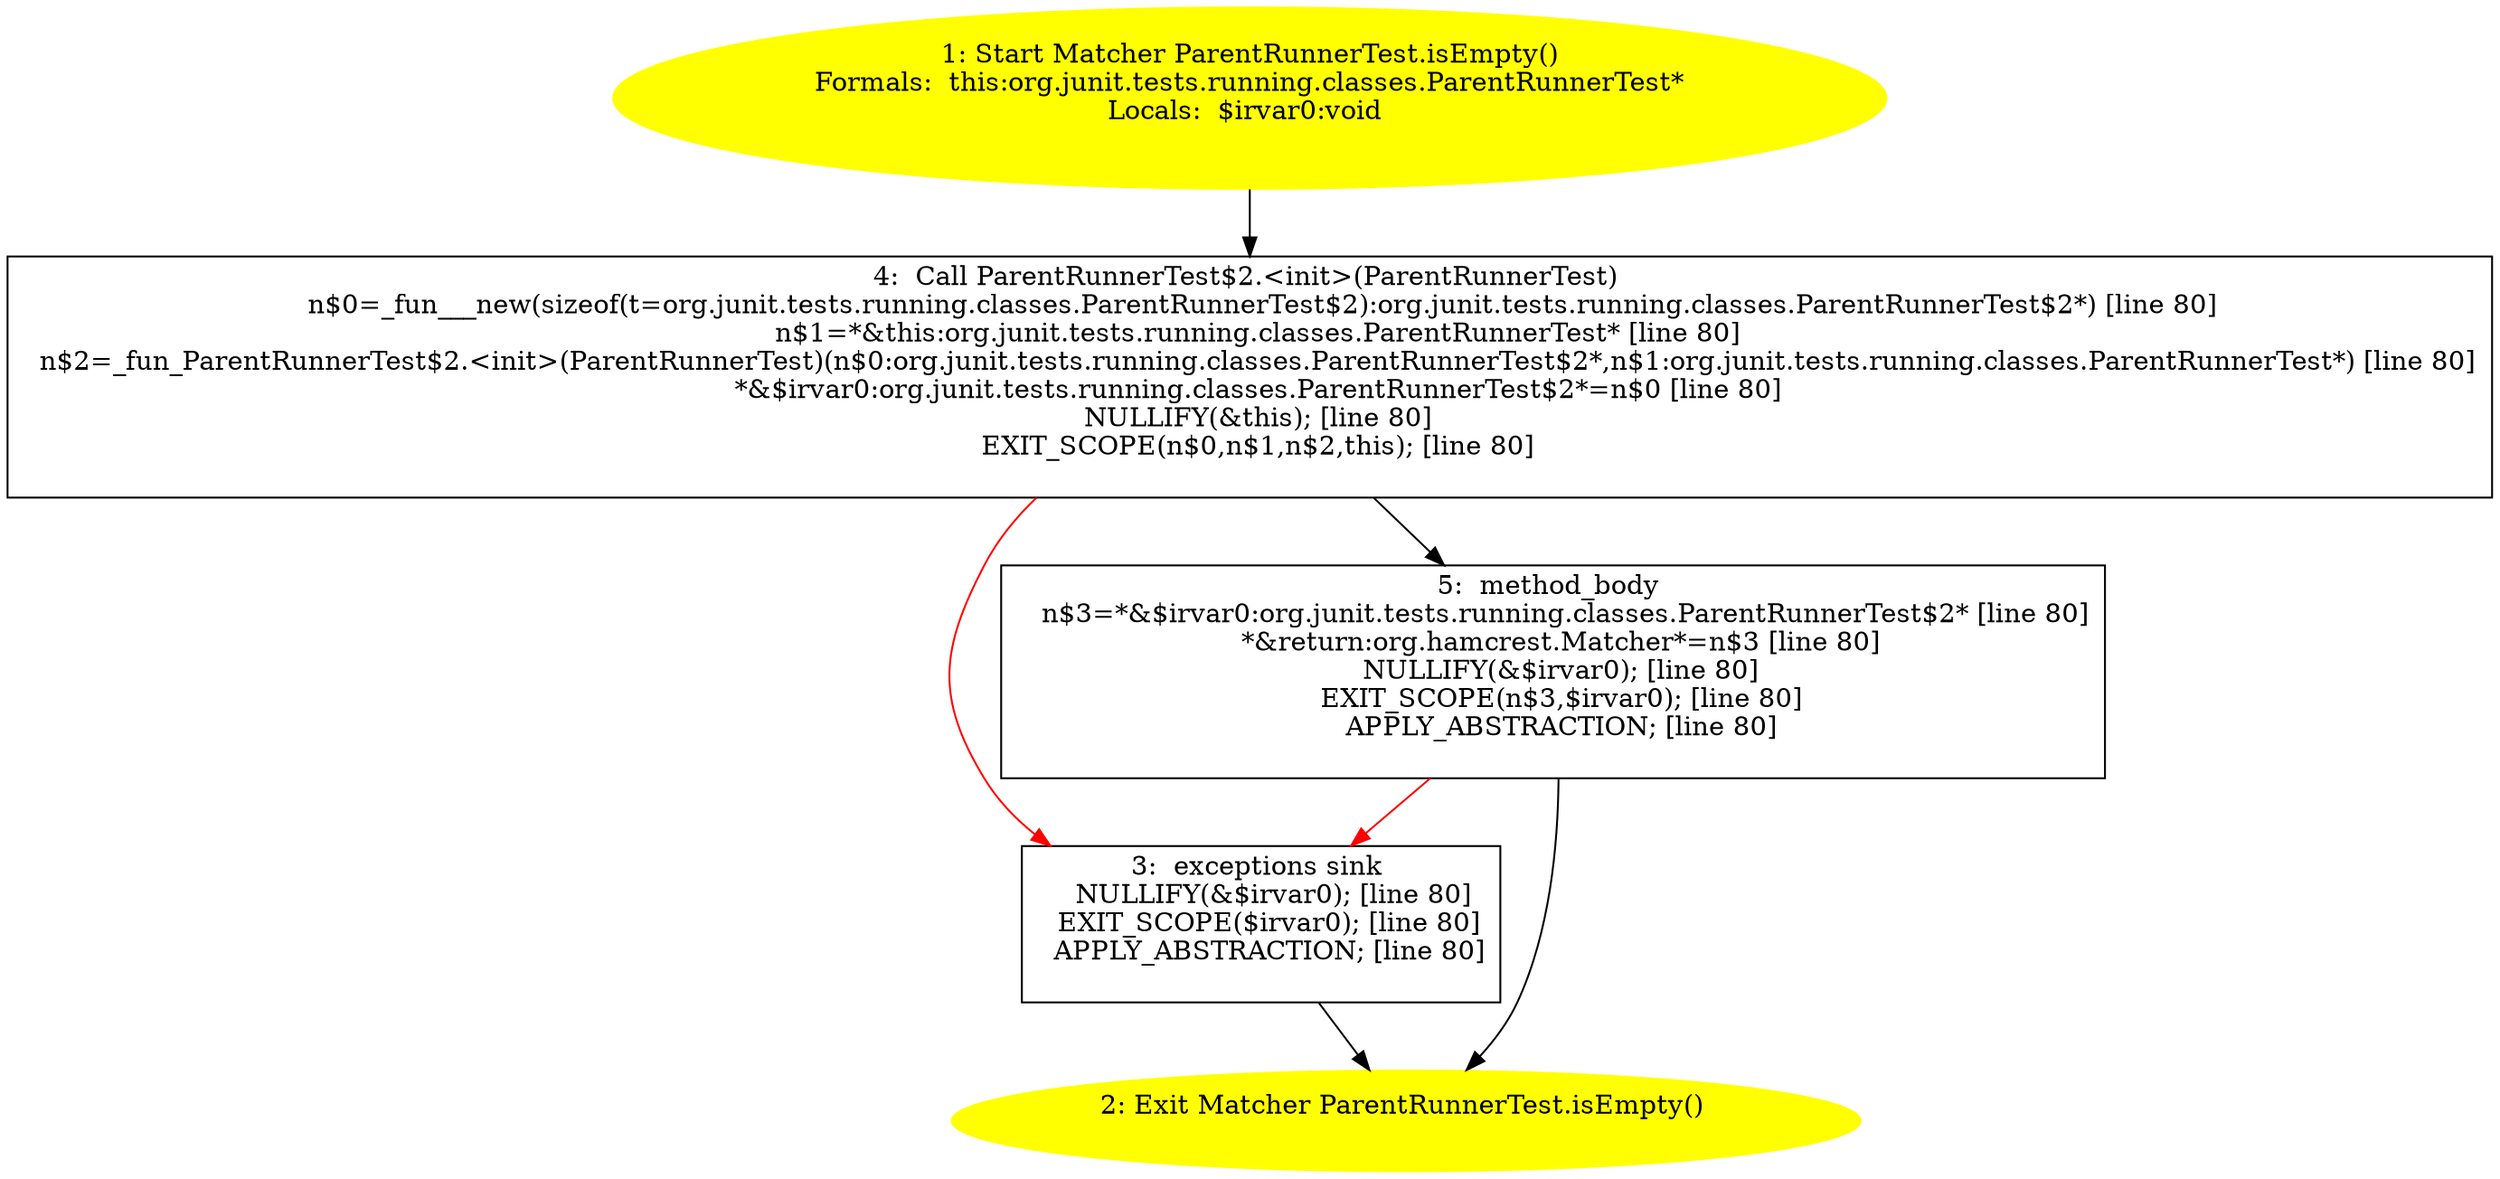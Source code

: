 /* @generated */
digraph cfg {
"org.junit.tests.running.classes.ParentRunnerTest.isEmpty():org.hamcrest.Matcher.ccd464eb7e7f20283d09cf0f03329bee_1" [label="1: Start Matcher ParentRunnerTest.isEmpty()\nFormals:  this:org.junit.tests.running.classes.ParentRunnerTest*\nLocals:  $irvar0:void \n  " color=yellow style=filled]
	

	 "org.junit.tests.running.classes.ParentRunnerTest.isEmpty():org.hamcrest.Matcher.ccd464eb7e7f20283d09cf0f03329bee_1" -> "org.junit.tests.running.classes.ParentRunnerTest.isEmpty():org.hamcrest.Matcher.ccd464eb7e7f20283d09cf0f03329bee_4" ;
"org.junit.tests.running.classes.ParentRunnerTest.isEmpty():org.hamcrest.Matcher.ccd464eb7e7f20283d09cf0f03329bee_2" [label="2: Exit Matcher ParentRunnerTest.isEmpty() \n  " color=yellow style=filled]
	

"org.junit.tests.running.classes.ParentRunnerTest.isEmpty():org.hamcrest.Matcher.ccd464eb7e7f20283d09cf0f03329bee_3" [label="3:  exceptions sink \n   NULLIFY(&$irvar0); [line 80]\n  EXIT_SCOPE($irvar0); [line 80]\n  APPLY_ABSTRACTION; [line 80]\n " shape="box"]
	

	 "org.junit.tests.running.classes.ParentRunnerTest.isEmpty():org.hamcrest.Matcher.ccd464eb7e7f20283d09cf0f03329bee_3" -> "org.junit.tests.running.classes.ParentRunnerTest.isEmpty():org.hamcrest.Matcher.ccd464eb7e7f20283d09cf0f03329bee_2" ;
"org.junit.tests.running.classes.ParentRunnerTest.isEmpty():org.hamcrest.Matcher.ccd464eb7e7f20283d09cf0f03329bee_4" [label="4:  Call ParentRunnerTest$2.<init>(ParentRunnerTest) \n   n$0=_fun___new(sizeof(t=org.junit.tests.running.classes.ParentRunnerTest$2):org.junit.tests.running.classes.ParentRunnerTest$2*) [line 80]\n  n$1=*&this:org.junit.tests.running.classes.ParentRunnerTest* [line 80]\n  n$2=_fun_ParentRunnerTest$2.<init>(ParentRunnerTest)(n$0:org.junit.tests.running.classes.ParentRunnerTest$2*,n$1:org.junit.tests.running.classes.ParentRunnerTest*) [line 80]\n  *&$irvar0:org.junit.tests.running.classes.ParentRunnerTest$2*=n$0 [line 80]\n  NULLIFY(&this); [line 80]\n  EXIT_SCOPE(n$0,n$1,n$2,this); [line 80]\n " shape="box"]
	

	 "org.junit.tests.running.classes.ParentRunnerTest.isEmpty():org.hamcrest.Matcher.ccd464eb7e7f20283d09cf0f03329bee_4" -> "org.junit.tests.running.classes.ParentRunnerTest.isEmpty():org.hamcrest.Matcher.ccd464eb7e7f20283d09cf0f03329bee_5" ;
	 "org.junit.tests.running.classes.ParentRunnerTest.isEmpty():org.hamcrest.Matcher.ccd464eb7e7f20283d09cf0f03329bee_4" -> "org.junit.tests.running.classes.ParentRunnerTest.isEmpty():org.hamcrest.Matcher.ccd464eb7e7f20283d09cf0f03329bee_3" [color="red" ];
"org.junit.tests.running.classes.ParentRunnerTest.isEmpty():org.hamcrest.Matcher.ccd464eb7e7f20283d09cf0f03329bee_5" [label="5:  method_body \n   n$3=*&$irvar0:org.junit.tests.running.classes.ParentRunnerTest$2* [line 80]\n  *&return:org.hamcrest.Matcher*=n$3 [line 80]\n  NULLIFY(&$irvar0); [line 80]\n  EXIT_SCOPE(n$3,$irvar0); [line 80]\n  APPLY_ABSTRACTION; [line 80]\n " shape="box"]
	

	 "org.junit.tests.running.classes.ParentRunnerTest.isEmpty():org.hamcrest.Matcher.ccd464eb7e7f20283d09cf0f03329bee_5" -> "org.junit.tests.running.classes.ParentRunnerTest.isEmpty():org.hamcrest.Matcher.ccd464eb7e7f20283d09cf0f03329bee_2" ;
	 "org.junit.tests.running.classes.ParentRunnerTest.isEmpty():org.hamcrest.Matcher.ccd464eb7e7f20283d09cf0f03329bee_5" -> "org.junit.tests.running.classes.ParentRunnerTest.isEmpty():org.hamcrest.Matcher.ccd464eb7e7f20283d09cf0f03329bee_3" [color="red" ];
}
